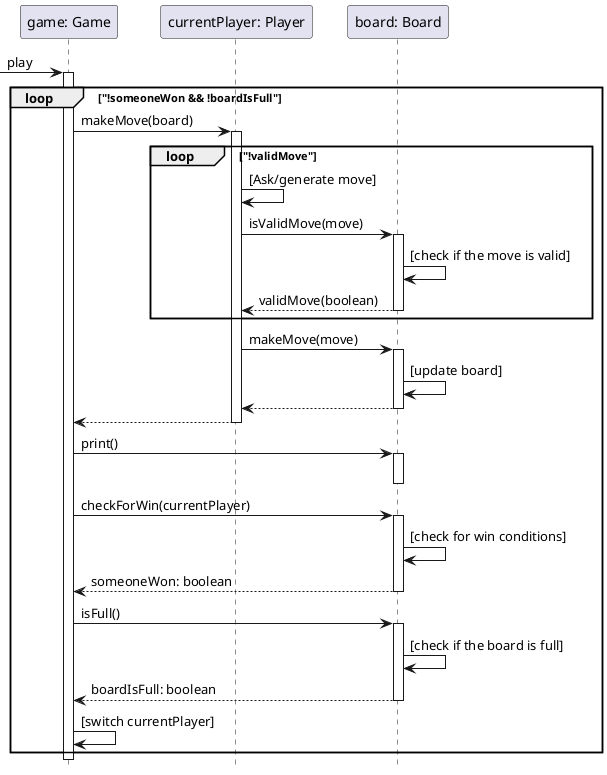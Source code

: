 @startuml
hide footbox
participant "game: Game" as game
participant "currentPlayer: Player" as player
participant "board: Board" as board

-> game : play
activate game

loop "!someoneWon && !boardIsFull"
    game -> player++ : makeMove(board)
        loop "!validMove"
            player -> player : [Ask/generate move]
            player -> board++ : isValidMove(move)
            board -> board : [check if the move is valid]
            board --> player : validMove(boolean)
            deactivate board
        end
        player -> board++ : makeMove(move)
        board -> board : [update board]
        board --> player
        deactivate board
        player --> game
        deactivate player
        game -> board++ : print()
        deactivate board
        game -> board++ : checkForWin(currentPlayer)
        board -> board : [check for win conditions]
        board --> game : someoneWon: boolean
        deactivate board
        game -> board++ : isFull()
        board -> board : [check if the board is full]
        board --> game : boardIsFull: boolean
        deactivate board
        game -> game : [switch currentPlayer]
end
deactivate game
@enduml